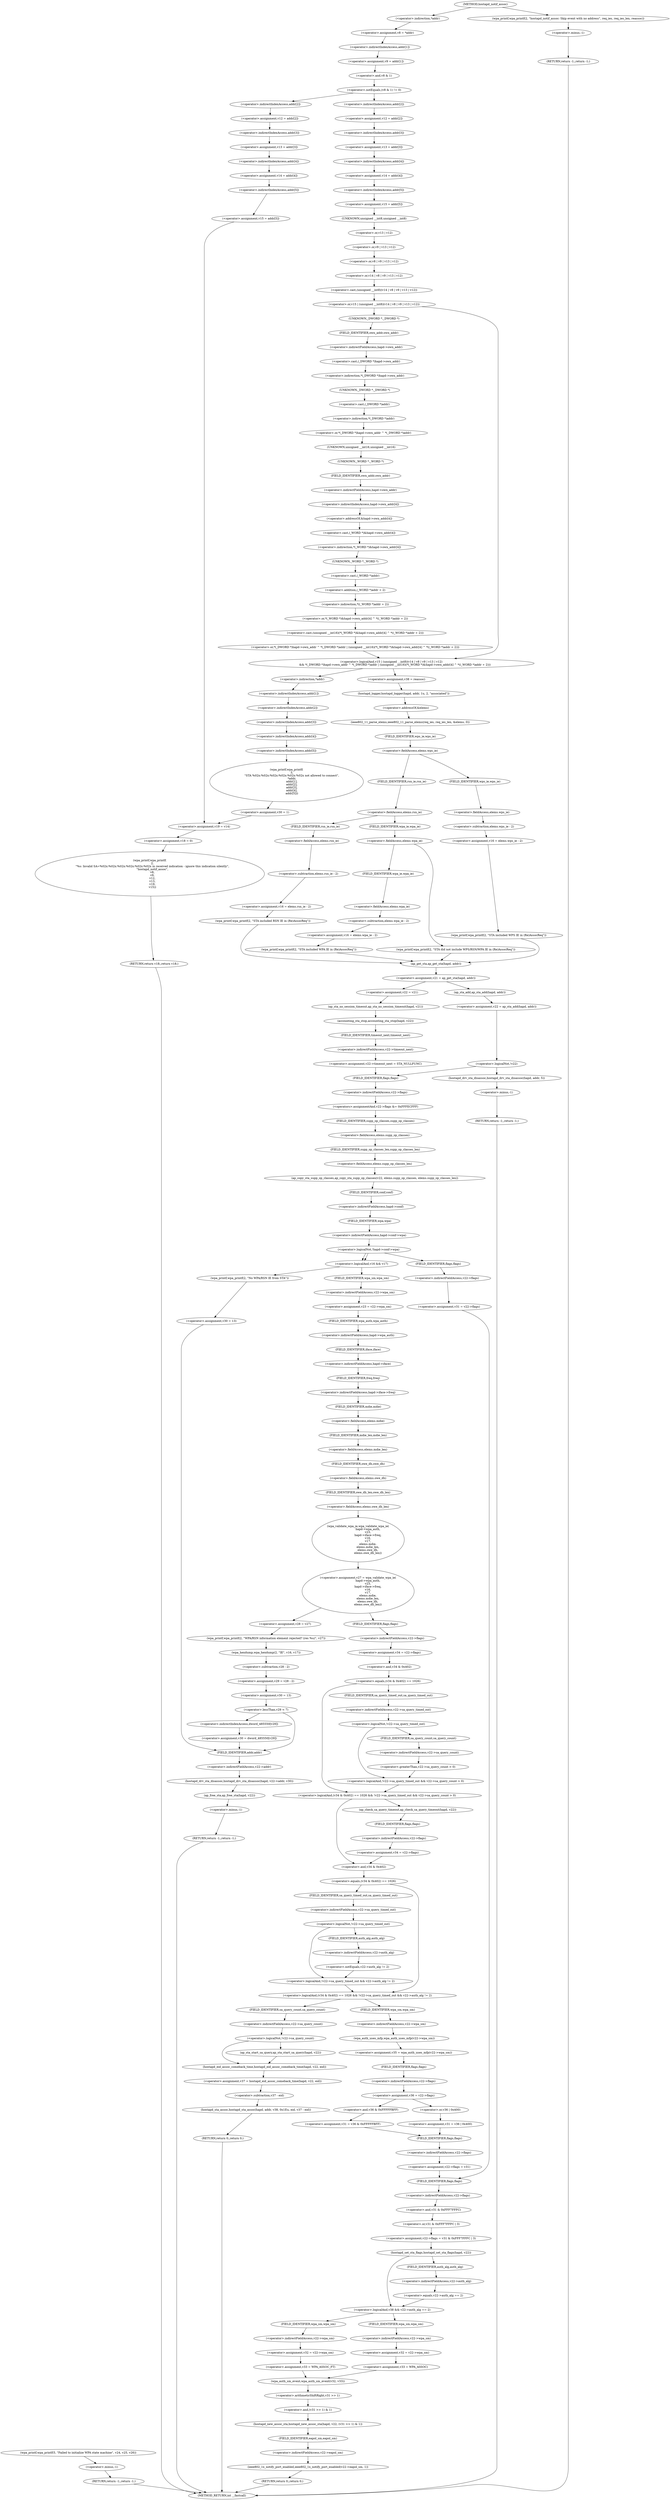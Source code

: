 digraph hostapd_notif_assoc {  
"1000171" [label = "(<operator>.assignment,v8 = *addr)" ]
"1000173" [label = "(<operator>.indirection,*addr)" ]
"1000175" [label = "(<operator>.assignment,v9 = addr[1])" ]
"1000177" [label = "(<operator>.indirectIndexAccess,addr[1])" ]
"1000181" [label = "(<operator>.notEquals,(v8 & 1) != 0)" ]
"1000182" [label = "(<operator>.and,v8 & 1)" ]
"1000187" [label = "(<operator>.assignment,v12 = addr[2])" ]
"1000189" [label = "(<operator>.indirectIndexAccess,addr[2])" ]
"1000192" [label = "(<operator>.assignment,v13 = addr[3])" ]
"1000194" [label = "(<operator>.indirectIndexAccess,addr[3])" ]
"1000197" [label = "(<operator>.assignment,v14 = addr[4])" ]
"1000199" [label = "(<operator>.indirectIndexAccess,addr[4])" ]
"1000202" [label = "(<operator>.assignment,v15 = addr[5])" ]
"1000204" [label = "(<operator>.indirectIndexAccess,addr[5])" ]
"1000209" [label = "(<operator>.assignment,v12 = addr[2])" ]
"1000211" [label = "(<operator>.indirectIndexAccess,addr[2])" ]
"1000214" [label = "(<operator>.assignment,v13 = addr[3])" ]
"1000216" [label = "(<operator>.indirectIndexAccess,addr[3])" ]
"1000219" [label = "(<operator>.assignment,v14 = addr[4])" ]
"1000221" [label = "(<operator>.indirectIndexAccess,addr[4])" ]
"1000224" [label = "(<operator>.assignment,v15 = addr[5])" ]
"1000226" [label = "(<operator>.indirectIndexAccess,addr[5])" ]
"1000230" [label = "(<operator>.logicalAnd,v15 | (unsigned __int8)(v14 | v8 | v9 | v13 | v12)\n        && *(_DWORD *)hapd->own_addr ^ *(_DWORD *)addr | (unsigned __int16)(*(_WORD *)&hapd->own_addr[4] ^ *((_WORD *)addr + 2)))" ]
"1000231" [label = "(<operator>.or,v15 | (unsigned __int8)(v14 | v8 | v9 | v13 | v12))" ]
"1000233" [label = "(<operator>.cast,(unsigned __int8)(v14 | v8 | v9 | v13 | v12))" ]
"1000234" [label = "(UNKNOWN,unsigned __int8,unsigned __int8)" ]
"1000235" [label = "(<operator>.or,v14 | v8 | v9 | v13 | v12)" ]
"1000237" [label = "(<operator>.or,v8 | v9 | v13 | v12)" ]
"1000239" [label = "(<operator>.or,v9 | v13 | v12)" ]
"1000241" [label = "(<operator>.or,v13 | v12)" ]
"1000244" [label = "(<operator>.or,*(_DWORD *)hapd->own_addr ^ *(_DWORD *)addr | (unsigned __int16)(*(_WORD *)&hapd->own_addr[4] ^ *((_WORD *)addr + 2)))" ]
"1000245" [label = "(<operator>.or,*(_DWORD *)hapd->own_addr ^ *(_DWORD *)addr)" ]
"1000246" [label = "(<operator>.indirection,*(_DWORD *)hapd->own_addr)" ]
"1000247" [label = "(<operator>.cast,(_DWORD *)hapd->own_addr)" ]
"1000248" [label = "(UNKNOWN,_DWORD *,_DWORD *)" ]
"1000249" [label = "(<operator>.indirectFieldAccess,hapd->own_addr)" ]
"1000251" [label = "(FIELD_IDENTIFIER,own_addr,own_addr)" ]
"1000252" [label = "(<operator>.indirection,*(_DWORD *)addr)" ]
"1000253" [label = "(<operator>.cast,(_DWORD *)addr)" ]
"1000254" [label = "(UNKNOWN,_DWORD *,_DWORD *)" ]
"1000256" [label = "(<operator>.cast,(unsigned __int16)(*(_WORD *)&hapd->own_addr[4] ^ *((_WORD *)addr + 2)))" ]
"1000257" [label = "(UNKNOWN,unsigned __int16,unsigned __int16)" ]
"1000258" [label = "(<operator>.or,*(_WORD *)&hapd->own_addr[4] ^ *((_WORD *)addr + 2))" ]
"1000259" [label = "(<operator>.indirection,*(_WORD *)&hapd->own_addr[4])" ]
"1000260" [label = "(<operator>.cast,(_WORD *)&hapd->own_addr[4])" ]
"1000261" [label = "(UNKNOWN,_WORD *,_WORD *)" ]
"1000262" [label = "(<operator>.addressOf,&hapd->own_addr[4])" ]
"1000263" [label = "(<operator>.indirectIndexAccess,hapd->own_addr[4])" ]
"1000264" [label = "(<operator>.indirectFieldAccess,hapd->own_addr)" ]
"1000266" [label = "(FIELD_IDENTIFIER,own_addr,own_addr)" ]
"1000268" [label = "(<operator>.indirection,*((_WORD *)addr + 2))" ]
"1000269" [label = "(<operator>.addition,(_WORD *)addr + 2)" ]
"1000270" [label = "(<operator>.cast,(_WORD *)addr)" ]
"1000271" [label = "(UNKNOWN,_WORD *,_WORD *)" ]
"1000275" [label = "(<operator>.assignment,v38 = reassoc)" ]
"1000278" [label = "(hostapd_logger,hostapd_logger(hapd, addr, 1u, 2, \"associated\"))" ]
"1000284" [label = "(ieee802_11_parse_elems,ieee802_11_parse_elems(req_ies, req_ies_len, &elems, 0))" ]
"1000287" [label = "(<operator>.addressOf,&elems)" ]
"1000291" [label = "(<operator>.fieldAccess,elems.wps_ie)" ]
"1000293" [label = "(FIELD_IDENTIFIER,wps_ie,wps_ie)" ]
"1000295" [label = "(<operator>.assignment,v16 = elems.wps_ie - 2)" ]
"1000297" [label = "(<operator>.subtraction,elems.wps_ie - 2)" ]
"1000298" [label = "(<operator>.fieldAccess,elems.wps_ie)" ]
"1000300" [label = "(FIELD_IDENTIFIER,wps_ie,wps_ie)" ]
"1000303" [label = "(wpa_printf,wpa_printf(2, \"STA included WPS IE in (Re)AssocReq\"))" ]
"1000308" [label = "(<operator>.fieldAccess,elems.rsn_ie)" ]
"1000310" [label = "(FIELD_IDENTIFIER,rsn_ie,rsn_ie)" ]
"1000312" [label = "(<operator>.assignment,v16 = elems.rsn_ie - 2)" ]
"1000314" [label = "(<operator>.subtraction,elems.rsn_ie - 2)" ]
"1000315" [label = "(<operator>.fieldAccess,elems.rsn_ie)" ]
"1000317" [label = "(FIELD_IDENTIFIER,rsn_ie,rsn_ie)" ]
"1000320" [label = "(wpa_printf,wpa_printf(2, \"STA included RSN IE in (Re)AssocReq\"))" ]
"1000325" [label = "(<operator>.fieldAccess,elems.wpa_ie)" ]
"1000327" [label = "(FIELD_IDENTIFIER,wpa_ie,wpa_ie)" ]
"1000329" [label = "(<operator>.assignment,v16 = elems.wpa_ie - 2)" ]
"1000331" [label = "(<operator>.subtraction,elems.wpa_ie - 2)" ]
"1000332" [label = "(<operator>.fieldAccess,elems.wpa_ie)" ]
"1000334" [label = "(FIELD_IDENTIFIER,wpa_ie,wpa_ie)" ]
"1000337" [label = "(wpa_printf,wpa_printf(2, \"STA included WPA IE in (Re)AssocReq\"))" ]
"1000343" [label = "(wpa_printf,wpa_printf(2, \"STA did not include WPS/RSN/WPA IE in (Re)AssocReq\"))" ]
"1000347" [label = "(<operator>.assignment,v21 = ap_get_sta(hapd, addr))" ]
"1000349" [label = "(ap_get_sta,ap_get_sta(hapd, addr))" ]
"1000355" [label = "(<operator>.assignment,v22 = v21)" ]
"1000358" [label = "(ap_sta_no_session_timeout,ap_sta_no_session_timeout(hapd, v21))" ]
"1000361" [label = "(accounting_sta_stop,accounting_sta_stop(hapd, v22))" ]
"1000364" [label = "(<operator>.assignment,v22->timeout_next = STA_NULLFUNC)" ]
"1000365" [label = "(<operator>.indirectFieldAccess,v22->timeout_next)" ]
"1000367" [label = "(FIELD_IDENTIFIER,timeout_next,timeout_next)" ]
"1000371" [label = "(<operator>.assignment,v22 = ap_sta_add(hapd, addr))" ]
"1000373" [label = "(ap_sta_add,ap_sta_add(hapd, addr))" ]
"1000377" [label = "(<operator>.logicalNot,!v22)" ]
"1000380" [label = "(hostapd_drv_sta_disassoc,hostapd_drv_sta_disassoc(hapd, addr, 5))" ]
"1000384" [label = "(RETURN,return -1;,return -1;)" ]
"1000385" [label = "(<operator>.minus,-1)" ]
"1000387" [label = "(<operators>.assignmentAnd,v22->flags &= 0xFFFECFFF)" ]
"1000388" [label = "(<operator>.indirectFieldAccess,v22->flags)" ]
"1000390" [label = "(FIELD_IDENTIFIER,flags,flags)" ]
"1000393" [label = "(ap_copy_sta_supp_op_classes,ap_copy_sta_supp_op_classes(v22, elems.supp_op_classes, elems.supp_op_classes_len))" ]
"1000395" [label = "(<operator>.fieldAccess,elems.supp_op_classes)" ]
"1000397" [label = "(FIELD_IDENTIFIER,supp_op_classes,supp_op_classes)" ]
"1000398" [label = "(<operator>.fieldAccess,elems.supp_op_classes_len)" ]
"1000400" [label = "(FIELD_IDENTIFIER,supp_op_classes_len,supp_op_classes_len)" ]
"1000402" [label = "(<operator>.logicalNot,!hapd->conf->wpa)" ]
"1000403" [label = "(<operator>.indirectFieldAccess,hapd->conf->wpa)" ]
"1000404" [label = "(<operator>.indirectFieldAccess,hapd->conf)" ]
"1000406" [label = "(FIELD_IDENTIFIER,conf,conf)" ]
"1000407" [label = "(FIELD_IDENTIFIER,wpa,wpa)" ]
"1000409" [label = "(<operator>.assignment,v31 = v22->flags)" ]
"1000411" [label = "(<operator>.indirectFieldAccess,v22->flags)" ]
"1000413" [label = "(FIELD_IDENTIFIER,flags,flags)" ]
"1000416" [label = "(<operator>.logicalAnd,v16 && v17)" ]
"1000420" [label = "(<operator>.assignment,v23 = v22->wpa_sm)" ]
"1000422" [label = "(<operator>.indirectFieldAccess,v22->wpa_sm)" ]
"1000424" [label = "(FIELD_IDENTIFIER,wpa_sm,wpa_sm)" ]
"1000426" [label = "(<operator>.assignment,v27 = wpa_validate_wpa_ie(\n                      hapd->wpa_auth,\n                      v23,\n                      hapd->iface->freq,\n                      v16,\n                      v17,\n                      elems.mdie,\n                      elems.mdie_len,\n                      elems.owe_dh,\n                      elems.owe_dh_len))" ]
"1000428" [label = "(wpa_validate_wpa_ie,wpa_validate_wpa_ie(\n                      hapd->wpa_auth,\n                      v23,\n                      hapd->iface->freq,\n                      v16,\n                      v17,\n                      elems.mdie,\n                      elems.mdie_len,\n                      elems.owe_dh,\n                      elems.owe_dh_len))" ]
"1000429" [label = "(<operator>.indirectFieldAccess,hapd->wpa_auth)" ]
"1000431" [label = "(FIELD_IDENTIFIER,wpa_auth,wpa_auth)" ]
"1000433" [label = "(<operator>.indirectFieldAccess,hapd->iface->freq)" ]
"1000434" [label = "(<operator>.indirectFieldAccess,hapd->iface)" ]
"1000436" [label = "(FIELD_IDENTIFIER,iface,iface)" ]
"1000437" [label = "(FIELD_IDENTIFIER,freq,freq)" ]
"1000440" [label = "(<operator>.fieldAccess,elems.mdie)" ]
"1000442" [label = "(FIELD_IDENTIFIER,mdie,mdie)" ]
"1000443" [label = "(<operator>.fieldAccess,elems.mdie_len)" ]
"1000445" [label = "(FIELD_IDENTIFIER,mdie_len,mdie_len)" ]
"1000446" [label = "(<operator>.fieldAccess,elems.owe_dh)" ]
"1000448" [label = "(FIELD_IDENTIFIER,owe_dh,owe_dh)" ]
"1000449" [label = "(<operator>.fieldAccess,elems.owe_dh_len)" ]
"1000451" [label = "(FIELD_IDENTIFIER,owe_dh_len,owe_dh_len)" ]
"1000455" [label = "(<operator>.assignment,v28 = v27)" ]
"1000458" [label = "(wpa_printf,wpa_printf(2, \"WPA/RSN information element rejected? (res %u)\", v27))" ]
"1000462" [label = "(wpa_hexdump,wpa_hexdump(2, \"IE\", v16, v17))" ]
"1000467" [label = "(<operator>.assignment,v29 = v28 - 2)" ]
"1000469" [label = "(<operator>.subtraction,v28 - 2)" ]
"1000472" [label = "(<operator>.assignment,v30 = 13)" ]
"1000476" [label = "(<operator>.lessThan,v29 < 7)" ]
"1000479" [label = "(<operator>.assignment,v30 = dword_485550[v29])" ]
"1000481" [label = "(<operator>.indirectIndexAccess,dword_485550[v29])" ]
"1000485" [label = "(<operator>.assignment,v34 = v22->flags)" ]
"1000487" [label = "(<operator>.indirectFieldAccess,v22->flags)" ]
"1000489" [label = "(FIELD_IDENTIFIER,flags,flags)" ]
"1000491" [label = "(<operator>.logicalAnd,(v34 & 0x402) == 1026 && !v22->sa_query_timed_out && v22->sa_query_count > 0)" ]
"1000492" [label = "(<operator>.equals,(v34 & 0x402) == 1026)" ]
"1000493" [label = "(<operator>.and,v34 & 0x402)" ]
"1000497" [label = "(<operator>.logicalAnd,!v22->sa_query_timed_out && v22->sa_query_count > 0)" ]
"1000498" [label = "(<operator>.logicalNot,!v22->sa_query_timed_out)" ]
"1000499" [label = "(<operator>.indirectFieldAccess,v22->sa_query_timed_out)" ]
"1000501" [label = "(FIELD_IDENTIFIER,sa_query_timed_out,sa_query_timed_out)" ]
"1000502" [label = "(<operator>.greaterThan,v22->sa_query_count > 0)" ]
"1000503" [label = "(<operator>.indirectFieldAccess,v22->sa_query_count)" ]
"1000505" [label = "(FIELD_IDENTIFIER,sa_query_count,sa_query_count)" ]
"1000508" [label = "(ap_check_sa_query_timeout,ap_check_sa_query_timeout(hapd, v22))" ]
"1000511" [label = "(<operator>.assignment,v34 = v22->flags)" ]
"1000513" [label = "(<operator>.indirectFieldAccess,v22->flags)" ]
"1000515" [label = "(FIELD_IDENTIFIER,flags,flags)" ]
"1000517" [label = "(<operator>.logicalAnd,(v34 & 0x402) == 1026 && !v22->sa_query_timed_out && v22->auth_alg != 2)" ]
"1000518" [label = "(<operator>.equals,(v34 & 0x402) == 1026)" ]
"1000519" [label = "(<operator>.and,v34 & 0x402)" ]
"1000523" [label = "(<operator>.logicalAnd,!v22->sa_query_timed_out && v22->auth_alg != 2)" ]
"1000524" [label = "(<operator>.logicalNot,!v22->sa_query_timed_out)" ]
"1000525" [label = "(<operator>.indirectFieldAccess,v22->sa_query_timed_out)" ]
"1000527" [label = "(FIELD_IDENTIFIER,sa_query_timed_out,sa_query_timed_out)" ]
"1000528" [label = "(<operator>.notEquals,v22->auth_alg != 2)" ]
"1000529" [label = "(<operator>.indirectFieldAccess,v22->auth_alg)" ]
"1000531" [label = "(FIELD_IDENTIFIER,auth_alg,auth_alg)" ]
"1000535" [label = "(<operator>.logicalNot,!v22->sa_query_count)" ]
"1000536" [label = "(<operator>.indirectFieldAccess,v22->sa_query_count)" ]
"1000538" [label = "(FIELD_IDENTIFIER,sa_query_count,sa_query_count)" ]
"1000539" [label = "(ap_sta_start_sa_query,ap_sta_start_sa_query(hapd, v22))" ]
"1000542" [label = "(<operator>.assignment,v37 = hostapd_eid_assoc_comeback_time(hapd, v22, eid))" ]
"1000544" [label = "(hostapd_eid_assoc_comeback_time,hostapd_eid_assoc_comeback_time(hapd, v22, eid))" ]
"1000548" [label = "(hostapd_sta_assoc,hostapd_sta_assoc(hapd, addr, v38, 0x1Eu, eid, v37 - eid))" ]
"1000554" [label = "(<operator>.subtraction,v37 - eid)" ]
"1000557" [label = "(RETURN,return 0;,return 0;)" ]
"1000559" [label = "(<operator>.assignment,v35 = wpa_auth_uses_mfp(v22->wpa_sm))" ]
"1000561" [label = "(wpa_auth_uses_mfp,wpa_auth_uses_mfp(v22->wpa_sm))" ]
"1000562" [label = "(<operator>.indirectFieldAccess,v22->wpa_sm)" ]
"1000564" [label = "(FIELD_IDENTIFIER,wpa_sm,wpa_sm)" ]
"1000565" [label = "(<operator>.assignment,v36 = v22->flags)" ]
"1000567" [label = "(<operator>.indirectFieldAccess,v22->flags)" ]
"1000569" [label = "(FIELD_IDENTIFIER,flags,flags)" ]
"1000572" [label = "(<operator>.assignment,v31 = v36 | 0x400)" ]
"1000574" [label = "(<operator>.or,v36 | 0x400)" ]
"1000578" [label = "(<operator>.assignment,v31 = v36 & 0xFFFFFBFF)" ]
"1000580" [label = "(<operator>.and,v36 & 0xFFFFFBFF)" ]
"1000583" [label = "(<operator>.assignment,v22->flags = v31)" ]
"1000584" [label = "(<operator>.indirectFieldAccess,v22->flags)" ]
"1000586" [label = "(FIELD_IDENTIFIER,flags,flags)" ]
"1000589" [label = "(<operator>.assignment,v22->flags = v31 & 0xFFF7FFFC | 3)" ]
"1000590" [label = "(<operator>.indirectFieldAccess,v22->flags)" ]
"1000592" [label = "(FIELD_IDENTIFIER,flags,flags)" ]
"1000593" [label = "(<operator>.or,v31 & 0xFFF7FFFC | 3)" ]
"1000594" [label = "(<operator>.and,v31 & 0xFFF7FFFC)" ]
"1000598" [label = "(hostapd_set_sta_flags,hostapd_set_sta_flags(hapd, v22))" ]
"1000602" [label = "(<operator>.logicalAnd,v38 && v22->auth_alg == 2)" ]
"1000604" [label = "(<operator>.equals,v22->auth_alg == 2)" ]
"1000605" [label = "(<operator>.indirectFieldAccess,v22->auth_alg)" ]
"1000607" [label = "(FIELD_IDENTIFIER,auth_alg,auth_alg)" ]
"1000610" [label = "(<operator>.assignment,v32 = v22->wpa_sm)" ]
"1000612" [label = "(<operator>.indirectFieldAccess,v22->wpa_sm)" ]
"1000614" [label = "(FIELD_IDENTIFIER,wpa_sm,wpa_sm)" ]
"1000615" [label = "(<operator>.assignment,v33 = WPA_ASSOC_FT)" ]
"1000620" [label = "(<operator>.assignment,v32 = v22->wpa_sm)" ]
"1000622" [label = "(<operator>.indirectFieldAccess,v22->wpa_sm)" ]
"1000624" [label = "(FIELD_IDENTIFIER,wpa_sm,wpa_sm)" ]
"1000625" [label = "(<operator>.assignment,v33 = WPA_ASSOC)" ]
"1000628" [label = "(wpa_auth_sm_event,wpa_auth_sm_event(v32, v33))" ]
"1000631" [label = "(hostapd_new_assoc_sta,hostapd_new_assoc_sta(hapd, v22, (v31 >> 1) & 1))" ]
"1000634" [label = "(<operator>.and,(v31 >> 1) & 1)" ]
"1000635" [label = "(<operator>.arithmeticShiftRight,v31 >> 1)" ]
"1000639" [label = "(ieee802_1x_notify_port_enabled,ieee802_1x_notify_port_enabled(v22->eapol_sm, 1))" ]
"1000640" [label = "(<operator>.indirectFieldAccess,v22->eapol_sm)" ]
"1000642" [label = "(FIELD_IDENTIFIER,eapol_sm,eapol_sm)" ]
"1000644" [label = "(RETURN,return 0;,return 0;)" ]
"1000646" [label = "(wpa_printf,wpa_printf(5, \"Failed to initialize WPA state machine\", v24, v25, v26))" ]
"1000652" [label = "(RETURN,return -1;,return -1;)" ]
"1000653" [label = "(<operator>.minus,-1)" ]
"1000655" [label = "(wpa_printf,wpa_printf(2, \"No WPA/RSN IE from STA\"))" ]
"1000658" [label = "(<operator>.assignment,v30 = 13)" ]
"1000662" [label = "(hostapd_drv_sta_disassoc,hostapd_drv_sta_disassoc(hapd, v22->addr, v30))" ]
"1000664" [label = "(<operator>.indirectFieldAccess,v22->addr)" ]
"1000666" [label = "(FIELD_IDENTIFIER,addr,addr)" ]
"1000668" [label = "(ap_free_sta,ap_free_sta(hapd, v22))" ]
"1000671" [label = "(RETURN,return -1;,return -1;)" ]
"1000672" [label = "(<operator>.minus,-1)" ]
"1000676" [label = "(wpa_printf,wpa_printf(\n            3,\n            \"STA %02x:%02x:%02x:%02x:%02x:%02x not allowed to connect\",\n            *addr,\n            addr[1],\n            addr[2],\n            addr[3],\n            addr[4],\n            addr[5]))" ]
"1000679" [label = "(<operator>.indirection,*addr)" ]
"1000681" [label = "(<operator>.indirectIndexAccess,addr[1])" ]
"1000684" [label = "(<operator>.indirectIndexAccess,addr[2])" ]
"1000687" [label = "(<operator>.indirectIndexAccess,addr[3])" ]
"1000690" [label = "(<operator>.indirectIndexAccess,addr[4])" ]
"1000693" [label = "(<operator>.indirectIndexAccess,addr[5])" ]
"1000696" [label = "(<operator>.assignment,v30 = 1)" ]
"1000699" [label = "(<operator>.assignment,v19 = v14)" ]
"1000702" [label = "(<operator>.assignment,v18 = 0)" ]
"1000705" [label = "(wpa_printf,wpa_printf(\n      2,\n      \"%s: Invalid SA=%02x:%02x:%02x:%02x:%02x:%02x in received indication - ignore this indication silently\",\n      \"hostapd_notif_assoc\",\n      v8,\n      v9,\n      v12,\n      v13,\n      v19,\n      v15))" ]
"1000715" [label = "(RETURN,return v18;,return v18;)" ]
"1000717" [label = "(wpa_printf,wpa_printf(2, \"hostapd_notif_assoc: Skip event with no address\", req_ies, req_ies_len, reassoc))" ]
"1000723" [label = "(RETURN,return -1;,return -1;)" ]
"1000724" [label = "(<operator>.minus,-1)" ]
"1000131" [label = "(METHOD,hostapd_notif_assoc)" ]
"1000726" [label = "(METHOD_RETURN,int __fastcall)" ]
  "1000171" -> "1000177" 
  "1000173" -> "1000171" 
  "1000175" -> "1000182" 
  "1000177" -> "1000175" 
  "1000181" -> "1000189" 
  "1000181" -> "1000211" 
  "1000182" -> "1000181" 
  "1000187" -> "1000194" 
  "1000189" -> "1000187" 
  "1000192" -> "1000199" 
  "1000194" -> "1000192" 
  "1000197" -> "1000204" 
  "1000199" -> "1000197" 
  "1000202" -> "1000699" 
  "1000204" -> "1000202" 
  "1000209" -> "1000216" 
  "1000211" -> "1000209" 
  "1000214" -> "1000221" 
  "1000216" -> "1000214" 
  "1000219" -> "1000226" 
  "1000221" -> "1000219" 
  "1000224" -> "1000234" 
  "1000226" -> "1000224" 
  "1000230" -> "1000275" 
  "1000230" -> "1000679" 
  "1000231" -> "1000248" 
  "1000231" -> "1000230" 
  "1000233" -> "1000231" 
  "1000234" -> "1000241" 
  "1000235" -> "1000233" 
  "1000237" -> "1000235" 
  "1000239" -> "1000237" 
  "1000241" -> "1000239" 
  "1000244" -> "1000230" 
  "1000245" -> "1000257" 
  "1000246" -> "1000254" 
  "1000247" -> "1000246" 
  "1000248" -> "1000251" 
  "1000249" -> "1000247" 
  "1000251" -> "1000249" 
  "1000252" -> "1000245" 
  "1000253" -> "1000252" 
  "1000254" -> "1000253" 
  "1000256" -> "1000244" 
  "1000257" -> "1000261" 
  "1000258" -> "1000256" 
  "1000259" -> "1000271" 
  "1000260" -> "1000259" 
  "1000261" -> "1000266" 
  "1000262" -> "1000260" 
  "1000263" -> "1000262" 
  "1000264" -> "1000263" 
  "1000266" -> "1000264" 
  "1000268" -> "1000258" 
  "1000269" -> "1000268" 
  "1000270" -> "1000269" 
  "1000271" -> "1000270" 
  "1000275" -> "1000278" 
  "1000278" -> "1000287" 
  "1000284" -> "1000293" 
  "1000287" -> "1000284" 
  "1000291" -> "1000300" 
  "1000291" -> "1000310" 
  "1000293" -> "1000291" 
  "1000295" -> "1000303" 
  "1000297" -> "1000295" 
  "1000298" -> "1000297" 
  "1000300" -> "1000298" 
  "1000303" -> "1000349" 
  "1000308" -> "1000317" 
  "1000308" -> "1000327" 
  "1000310" -> "1000308" 
  "1000312" -> "1000320" 
  "1000314" -> "1000312" 
  "1000315" -> "1000314" 
  "1000317" -> "1000315" 
  "1000320" -> "1000349" 
  "1000325" -> "1000334" 
  "1000325" -> "1000343" 
  "1000327" -> "1000325" 
  "1000329" -> "1000337" 
  "1000331" -> "1000329" 
  "1000332" -> "1000331" 
  "1000334" -> "1000332" 
  "1000337" -> "1000349" 
  "1000343" -> "1000349" 
  "1000347" -> "1000355" 
  "1000347" -> "1000373" 
  "1000349" -> "1000347" 
  "1000355" -> "1000358" 
  "1000358" -> "1000361" 
  "1000361" -> "1000367" 
  "1000364" -> "1000390" 
  "1000365" -> "1000364" 
  "1000367" -> "1000365" 
  "1000371" -> "1000377" 
  "1000373" -> "1000371" 
  "1000377" -> "1000380" 
  "1000377" -> "1000390" 
  "1000380" -> "1000385" 
  "1000384" -> "1000726" 
  "1000385" -> "1000384" 
  "1000387" -> "1000397" 
  "1000388" -> "1000387" 
  "1000390" -> "1000388" 
  "1000393" -> "1000406" 
  "1000395" -> "1000400" 
  "1000397" -> "1000395" 
  "1000398" -> "1000393" 
  "1000400" -> "1000398" 
  "1000402" -> "1000413" 
  "1000402" -> "1000416" 
  "1000402" -> "1000416" 
  "1000403" -> "1000402" 
  "1000404" -> "1000407" 
  "1000406" -> "1000404" 
  "1000407" -> "1000403" 
  "1000409" -> "1000592" 
  "1000411" -> "1000409" 
  "1000413" -> "1000411" 
  "1000416" -> "1000424" 
  "1000416" -> "1000655" 
  "1000420" -> "1000431" 
  "1000422" -> "1000420" 
  "1000424" -> "1000422" 
  "1000426" -> "1000455" 
  "1000426" -> "1000489" 
  "1000428" -> "1000426" 
  "1000429" -> "1000436" 
  "1000431" -> "1000429" 
  "1000433" -> "1000442" 
  "1000434" -> "1000437" 
  "1000436" -> "1000434" 
  "1000437" -> "1000433" 
  "1000440" -> "1000445" 
  "1000442" -> "1000440" 
  "1000443" -> "1000448" 
  "1000445" -> "1000443" 
  "1000446" -> "1000451" 
  "1000448" -> "1000446" 
  "1000449" -> "1000428" 
  "1000451" -> "1000449" 
  "1000455" -> "1000458" 
  "1000458" -> "1000462" 
  "1000462" -> "1000469" 
  "1000467" -> "1000472" 
  "1000469" -> "1000467" 
  "1000472" -> "1000476" 
  "1000476" -> "1000481" 
  "1000476" -> "1000666" 
  "1000479" -> "1000666" 
  "1000481" -> "1000479" 
  "1000485" -> "1000493" 
  "1000487" -> "1000485" 
  "1000489" -> "1000487" 
  "1000491" -> "1000508" 
  "1000491" -> "1000519" 
  "1000492" -> "1000491" 
  "1000492" -> "1000501" 
  "1000493" -> "1000492" 
  "1000497" -> "1000491" 
  "1000498" -> "1000497" 
  "1000498" -> "1000505" 
  "1000499" -> "1000498" 
  "1000501" -> "1000499" 
  "1000502" -> "1000497" 
  "1000503" -> "1000502" 
  "1000505" -> "1000503" 
  "1000508" -> "1000515" 
  "1000511" -> "1000519" 
  "1000513" -> "1000511" 
  "1000515" -> "1000513" 
  "1000517" -> "1000538" 
  "1000517" -> "1000564" 
  "1000518" -> "1000517" 
  "1000518" -> "1000527" 
  "1000519" -> "1000518" 
  "1000523" -> "1000517" 
  "1000524" -> "1000523" 
  "1000524" -> "1000531" 
  "1000525" -> "1000524" 
  "1000527" -> "1000525" 
  "1000528" -> "1000523" 
  "1000529" -> "1000528" 
  "1000531" -> "1000529" 
  "1000535" -> "1000539" 
  "1000535" -> "1000544" 
  "1000536" -> "1000535" 
  "1000538" -> "1000536" 
  "1000539" -> "1000544" 
  "1000542" -> "1000554" 
  "1000544" -> "1000542" 
  "1000548" -> "1000557" 
  "1000554" -> "1000548" 
  "1000557" -> "1000726" 
  "1000559" -> "1000569" 
  "1000561" -> "1000559" 
  "1000562" -> "1000561" 
  "1000564" -> "1000562" 
  "1000565" -> "1000574" 
  "1000565" -> "1000580" 
  "1000567" -> "1000565" 
  "1000569" -> "1000567" 
  "1000572" -> "1000586" 
  "1000574" -> "1000572" 
  "1000578" -> "1000586" 
  "1000580" -> "1000578" 
  "1000583" -> "1000592" 
  "1000584" -> "1000583" 
  "1000586" -> "1000584" 
  "1000589" -> "1000598" 
  "1000590" -> "1000594" 
  "1000592" -> "1000590" 
  "1000593" -> "1000589" 
  "1000594" -> "1000593" 
  "1000598" -> "1000602" 
  "1000598" -> "1000607" 
  "1000602" -> "1000614" 
  "1000602" -> "1000624" 
  "1000604" -> "1000602" 
  "1000605" -> "1000604" 
  "1000607" -> "1000605" 
  "1000610" -> "1000615" 
  "1000612" -> "1000610" 
  "1000614" -> "1000612" 
  "1000615" -> "1000628" 
  "1000620" -> "1000625" 
  "1000622" -> "1000620" 
  "1000624" -> "1000622" 
  "1000625" -> "1000628" 
  "1000628" -> "1000635" 
  "1000631" -> "1000642" 
  "1000634" -> "1000631" 
  "1000635" -> "1000634" 
  "1000639" -> "1000644" 
  "1000640" -> "1000639" 
  "1000642" -> "1000640" 
  "1000644" -> "1000726" 
  "1000646" -> "1000653" 
  "1000652" -> "1000726" 
  "1000653" -> "1000652" 
  "1000655" -> "1000658" 
  "1000658" -> "1000666" 
  "1000662" -> "1000668" 
  "1000664" -> "1000662" 
  "1000666" -> "1000664" 
  "1000668" -> "1000672" 
  "1000671" -> "1000726" 
  "1000672" -> "1000671" 
  "1000676" -> "1000696" 
  "1000679" -> "1000681" 
  "1000681" -> "1000684" 
  "1000684" -> "1000687" 
  "1000687" -> "1000690" 
  "1000690" -> "1000693" 
  "1000693" -> "1000676" 
  "1000696" -> "1000699" 
  "1000699" -> "1000702" 
  "1000702" -> "1000705" 
  "1000705" -> "1000715" 
  "1000715" -> "1000726" 
  "1000717" -> "1000724" 
  "1000723" -> "1000726" 
  "1000724" -> "1000723" 
  "1000131" -> "1000173" 
  "1000131" -> "1000717" 
}
